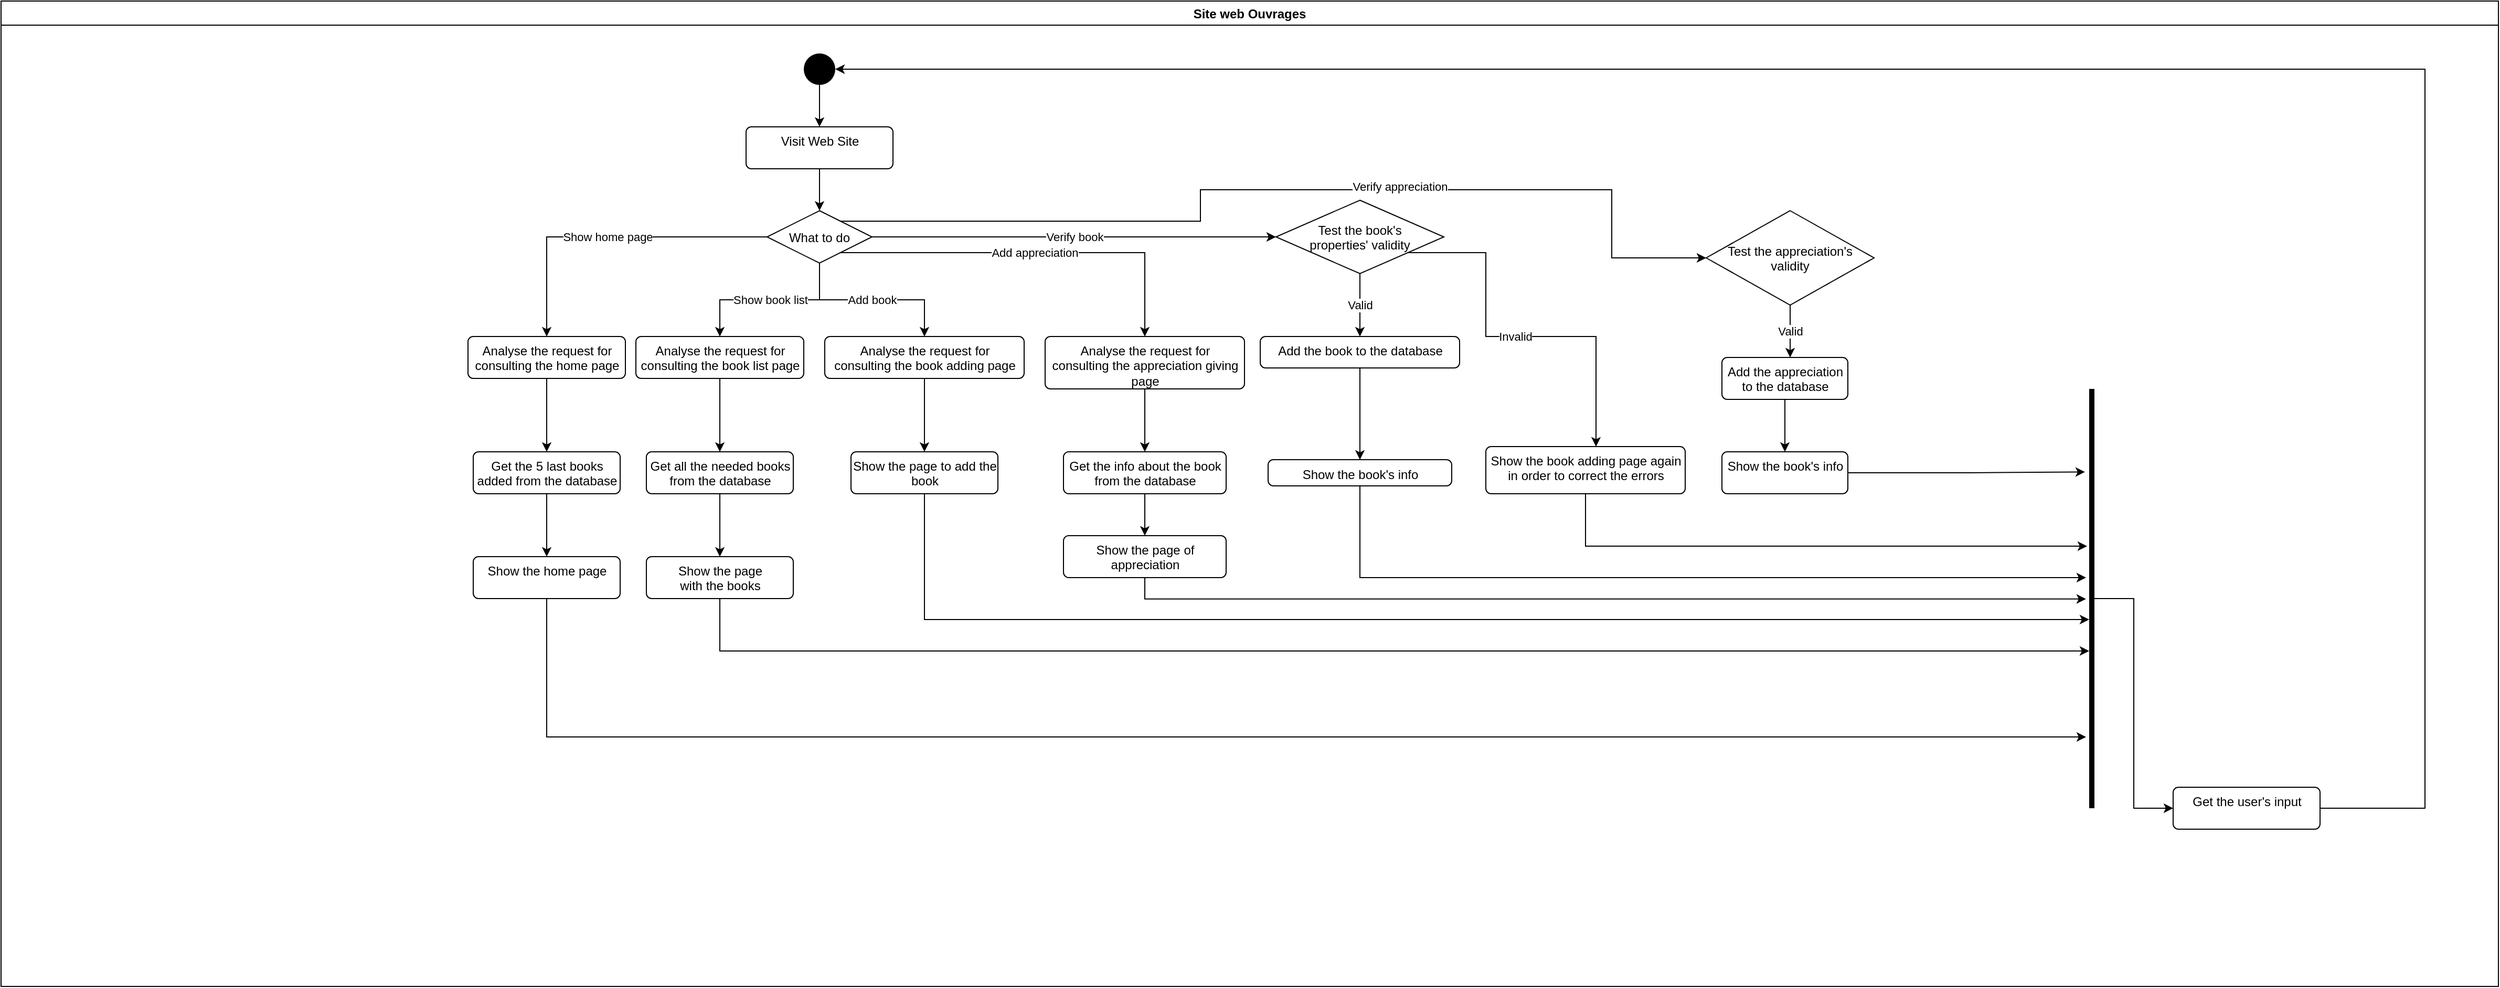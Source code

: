 <mxfile version="17.2.0" type="device"><diagram name="Page-1" id="0783ab3e-0a74-02c8-0abd-f7b4e66b4bec"><mxGraphModel dx="1354" dy="743" grid="1" gridSize="10" guides="1" tooltips="1" connect="1" arrows="1" fold="1" page="1" pageScale="1" pageWidth="850" pageHeight="1100" background="none" math="0" shadow="0"><root><mxCell id="0"/><mxCell id="1" parent="0"/><mxCell id="Y2qN9lBZlda7pWyWXrIT-1" value="Site web Ouvrages" style="swimlane;" vertex="1" parent="1"><mxGeometry x="40" y="80" width="2380" height="940" as="geometry"/></mxCell><mxCell id="Y2qN9lBZlda7pWyWXrIT-5" style="edgeStyle=orthogonalEdgeStyle;rounded=0;orthogonalLoop=1;jettySize=auto;html=1;" edge="1" parent="Y2qN9lBZlda7pWyWXrIT-1" source="Y2qN9lBZlda7pWyWXrIT-2" target="Y2qN9lBZlda7pWyWXrIT-3"><mxGeometry relative="1" as="geometry"/></mxCell><mxCell id="Y2qN9lBZlda7pWyWXrIT-2" value="" style="ellipse;fillColor=#000000;strokeColor=none;" vertex="1" parent="Y2qN9lBZlda7pWyWXrIT-1"><mxGeometry x="765" y="50" width="30" height="30" as="geometry"/></mxCell><mxCell id="Y2qN9lBZlda7pWyWXrIT-6" style="edgeStyle=orthogonalEdgeStyle;rounded=0;orthogonalLoop=1;jettySize=auto;html=1;" edge="1" parent="Y2qN9lBZlda7pWyWXrIT-1" source="Y2qN9lBZlda7pWyWXrIT-3" target="Y2qN9lBZlda7pWyWXrIT-4"><mxGeometry relative="1" as="geometry"/></mxCell><mxCell id="Y2qN9lBZlda7pWyWXrIT-3" value="Visit Web Site" style="html=1;align=center;verticalAlign=top;rounded=1;absoluteArcSize=1;arcSize=10;dashed=0;" vertex="1" parent="Y2qN9lBZlda7pWyWXrIT-1"><mxGeometry x="710" y="120" width="140" height="40" as="geometry"/></mxCell><mxCell id="Y2qN9lBZlda7pWyWXrIT-8" value="Show home page" style="edgeStyle=orthogonalEdgeStyle;rounded=0;orthogonalLoop=1;jettySize=auto;html=1;" edge="1" parent="Y2qN9lBZlda7pWyWXrIT-1" source="Y2qN9lBZlda7pWyWXrIT-4" target="Y2qN9lBZlda7pWyWXrIT-7"><mxGeometry relative="1" as="geometry"/></mxCell><mxCell id="Y2qN9lBZlda7pWyWXrIT-10" value="Show book list" style="edgeStyle=orthogonalEdgeStyle;rounded=0;orthogonalLoop=1;jettySize=auto;html=1;" edge="1" parent="Y2qN9lBZlda7pWyWXrIT-1" source="Y2qN9lBZlda7pWyWXrIT-4" target="Y2qN9lBZlda7pWyWXrIT-9"><mxGeometry relative="1" as="geometry"/></mxCell><mxCell id="Y2qN9lBZlda7pWyWXrIT-12" value="Add book" style="edgeStyle=orthogonalEdgeStyle;rounded=0;orthogonalLoop=1;jettySize=auto;html=1;" edge="1" parent="Y2qN9lBZlda7pWyWXrIT-1" source="Y2qN9lBZlda7pWyWXrIT-4" target="Y2qN9lBZlda7pWyWXrIT-11"><mxGeometry relative="1" as="geometry"/></mxCell><mxCell id="Y2qN9lBZlda7pWyWXrIT-14" value="Add appreciation" style="edgeStyle=orthogonalEdgeStyle;rounded=0;orthogonalLoop=1;jettySize=auto;html=1;" edge="1" parent="Y2qN9lBZlda7pWyWXrIT-1" source="Y2qN9lBZlda7pWyWXrIT-4" target="Y2qN9lBZlda7pWyWXrIT-13"><mxGeometry relative="1" as="geometry"><Array as="points"><mxPoint x="1090" y="240"/></Array></mxGeometry></mxCell><mxCell id="Y2qN9lBZlda7pWyWXrIT-41" value="Verify book" style="edgeStyle=orthogonalEdgeStyle;rounded=0;orthogonalLoop=1;jettySize=auto;html=1;" edge="1" parent="Y2qN9lBZlda7pWyWXrIT-1" source="Y2qN9lBZlda7pWyWXrIT-4" target="Y2qN9lBZlda7pWyWXrIT-40"><mxGeometry relative="1" as="geometry"/></mxCell><mxCell id="Y2qN9lBZlda7pWyWXrIT-49" style="edgeStyle=orthogonalEdgeStyle;rounded=0;orthogonalLoop=1;jettySize=auto;html=1;" edge="1" parent="Y2qN9lBZlda7pWyWXrIT-1" source="Y2qN9lBZlda7pWyWXrIT-4" target="Y2qN9lBZlda7pWyWXrIT-48"><mxGeometry relative="1" as="geometry"><Array as="points"><mxPoint x="1143" y="210"/><mxPoint x="1143" y="180"/><mxPoint x="1535" y="180"/></Array></mxGeometry></mxCell><mxCell id="Y2qN9lBZlda7pWyWXrIT-50" value="Verify appreciation" style="edgeLabel;html=1;align=center;verticalAlign=middle;resizable=0;points=[];" vertex="1" connectable="0" parent="Y2qN9lBZlda7pWyWXrIT-49"><mxGeometry x="0.224" y="3" relative="1" as="geometry"><mxPoint as="offset"/></mxGeometry></mxCell><mxCell id="Y2qN9lBZlda7pWyWXrIT-4" value="What to do" style="rhombus;" vertex="1" parent="Y2qN9lBZlda7pWyWXrIT-1"><mxGeometry x="730" y="200" width="100" height="50" as="geometry"/></mxCell><mxCell id="Y2qN9lBZlda7pWyWXrIT-16" style="edgeStyle=orthogonalEdgeStyle;rounded=0;orthogonalLoop=1;jettySize=auto;html=1;" edge="1" parent="Y2qN9lBZlda7pWyWXrIT-1" source="Y2qN9lBZlda7pWyWXrIT-7" target="Y2qN9lBZlda7pWyWXrIT-15"><mxGeometry relative="1" as="geometry"/></mxCell><mxCell id="Y2qN9lBZlda7pWyWXrIT-7" value="&lt;div&gt;Analyse the request for &lt;br&gt;&lt;/div&gt;&lt;div&gt;consulting the home page&lt;/div&gt;" style="html=1;align=center;verticalAlign=top;rounded=1;absoluteArcSize=1;arcSize=10;dashed=0;" vertex="1" parent="Y2qN9lBZlda7pWyWXrIT-1"><mxGeometry x="445" y="320" width="150" height="40" as="geometry"/></mxCell><mxCell id="Y2qN9lBZlda7pWyWXrIT-20" style="edgeStyle=orthogonalEdgeStyle;rounded=0;orthogonalLoop=1;jettySize=auto;html=1;" edge="1" parent="Y2qN9lBZlda7pWyWXrIT-1" source="Y2qN9lBZlda7pWyWXrIT-9" target="Y2qN9lBZlda7pWyWXrIT-17"><mxGeometry relative="1" as="geometry"/></mxCell><mxCell id="Y2qN9lBZlda7pWyWXrIT-9" value="&lt;div&gt;Analyse the request for &lt;br&gt;&lt;/div&gt;&lt;div&gt;consulting the book list page&lt;/div&gt;" style="html=1;align=center;verticalAlign=top;rounded=1;absoluteArcSize=1;arcSize=10;dashed=0;" vertex="1" parent="Y2qN9lBZlda7pWyWXrIT-1"><mxGeometry x="605" y="320" width="160" height="40" as="geometry"/></mxCell><mxCell id="Y2qN9lBZlda7pWyWXrIT-21" style="edgeStyle=orthogonalEdgeStyle;rounded=0;orthogonalLoop=1;jettySize=auto;html=1;" edge="1" parent="Y2qN9lBZlda7pWyWXrIT-1" source="Y2qN9lBZlda7pWyWXrIT-11" target="Y2qN9lBZlda7pWyWXrIT-18"><mxGeometry relative="1" as="geometry"><mxPoint x="880" y="450" as="targetPoint"/></mxGeometry></mxCell><mxCell id="Y2qN9lBZlda7pWyWXrIT-11" value="&lt;div&gt;Analyse the request for &lt;br&gt;&lt;/div&gt;&lt;div&gt;consulting the book adding page&lt;/div&gt;" style="html=1;align=center;verticalAlign=top;rounded=1;absoluteArcSize=1;arcSize=10;dashed=0;" vertex="1" parent="Y2qN9lBZlda7pWyWXrIT-1"><mxGeometry x="785" y="320" width="190" height="40" as="geometry"/></mxCell><mxCell id="Y2qN9lBZlda7pWyWXrIT-22" style="edgeStyle=orthogonalEdgeStyle;rounded=0;orthogonalLoop=1;jettySize=auto;html=1;" edge="1" parent="Y2qN9lBZlda7pWyWXrIT-1" source="Y2qN9lBZlda7pWyWXrIT-13" target="Y2qN9lBZlda7pWyWXrIT-19"><mxGeometry relative="1" as="geometry"/></mxCell><mxCell id="Y2qN9lBZlda7pWyWXrIT-13" value="&lt;div&gt;Analyse the request for &lt;br&gt;&lt;/div&gt;&lt;div&gt;consulting the appreciation giving&lt;br&gt;&lt;/div&gt;page " style="html=1;align=center;verticalAlign=top;rounded=1;absoluteArcSize=1;arcSize=10;dashed=0;" vertex="1" parent="Y2qN9lBZlda7pWyWXrIT-1"><mxGeometry x="995" y="320" width="190" height="50" as="geometry"/></mxCell><mxCell id="Y2qN9lBZlda7pWyWXrIT-31" style="edgeStyle=orthogonalEdgeStyle;rounded=0;orthogonalLoop=1;jettySize=auto;html=1;" edge="1" parent="Y2qN9lBZlda7pWyWXrIT-1" source="Y2qN9lBZlda7pWyWXrIT-15" target="Y2qN9lBZlda7pWyWXrIT-30"><mxGeometry relative="1" as="geometry"/></mxCell><mxCell id="Y2qN9lBZlda7pWyWXrIT-15" value="&lt;div&gt;Get the 5 last books &lt;br&gt;&lt;/div&gt;&lt;div&gt;added from the database&lt;br&gt;&lt;/div&gt;" style="html=1;align=center;verticalAlign=top;rounded=1;absoluteArcSize=1;arcSize=10;dashed=0;" vertex="1" parent="Y2qN9lBZlda7pWyWXrIT-1"><mxGeometry x="450" y="430" width="140" height="40" as="geometry"/></mxCell><mxCell id="Y2qN9lBZlda7pWyWXrIT-28" style="edgeStyle=orthogonalEdgeStyle;rounded=0;orthogonalLoop=1;jettySize=auto;html=1;" edge="1" parent="Y2qN9lBZlda7pWyWXrIT-1" source="Y2qN9lBZlda7pWyWXrIT-17" target="Y2qN9lBZlda7pWyWXrIT-27"><mxGeometry relative="1" as="geometry"/></mxCell><mxCell id="Y2qN9lBZlda7pWyWXrIT-17" value="&lt;div&gt;Get all the needed books&lt;/div&gt;&lt;div&gt;from the database&lt;br&gt;&lt;/div&gt;" style="html=1;align=center;verticalAlign=top;rounded=1;absoluteArcSize=1;arcSize=10;dashed=0;" vertex="1" parent="Y2qN9lBZlda7pWyWXrIT-1"><mxGeometry x="615" y="430" width="140" height="40" as="geometry"/></mxCell><mxCell id="Y2qN9lBZlda7pWyWXrIT-18" value="&lt;div&gt;Show the page to add the&lt;/div&gt;&lt;div&gt;book&lt;br&gt;&lt;/div&gt;" style="html=1;align=center;verticalAlign=top;rounded=1;absoluteArcSize=1;arcSize=10;dashed=0;" vertex="1" parent="Y2qN9lBZlda7pWyWXrIT-1"><mxGeometry x="810" y="430" width="140" height="40" as="geometry"/></mxCell><mxCell id="Y2qN9lBZlda7pWyWXrIT-34" style="edgeStyle=orthogonalEdgeStyle;rounded=0;orthogonalLoop=1;jettySize=auto;html=1;" edge="1" parent="Y2qN9lBZlda7pWyWXrIT-1" source="Y2qN9lBZlda7pWyWXrIT-19" target="Y2qN9lBZlda7pWyWXrIT-33"><mxGeometry relative="1" as="geometry"/></mxCell><mxCell id="Y2qN9lBZlda7pWyWXrIT-19" value="&lt;div&gt;Get the info about the book &lt;br&gt;&lt;/div&gt;&lt;div&gt;from the database&lt;/div&gt;" style="html=1;align=center;verticalAlign=top;rounded=1;absoluteArcSize=1;arcSize=10;dashed=0;" vertex="1" parent="Y2qN9lBZlda7pWyWXrIT-1"><mxGeometry x="1012.5" y="430" width="155" height="40" as="geometry"/></mxCell><mxCell id="Y2qN9lBZlda7pWyWXrIT-27" value="&lt;div&gt;Show the page &lt;br&gt;&lt;/div&gt;&lt;div&gt;with the books&lt;br&gt;&lt;/div&gt;" style="html=1;align=center;verticalAlign=top;rounded=1;absoluteArcSize=1;arcSize=10;dashed=0;" vertex="1" parent="Y2qN9lBZlda7pWyWXrIT-1"><mxGeometry x="615" y="530" width="140" height="40" as="geometry"/></mxCell><mxCell id="Y2qN9lBZlda7pWyWXrIT-30" value="Show the home page" style="html=1;align=center;verticalAlign=top;rounded=1;absoluteArcSize=1;arcSize=10;dashed=0;" vertex="1" parent="Y2qN9lBZlda7pWyWXrIT-1"><mxGeometry x="450" y="530" width="140" height="40" as="geometry"/></mxCell><mxCell id="Y2qN9lBZlda7pWyWXrIT-33" value="&lt;div&gt;Show the page of &lt;br&gt;&lt;/div&gt;&lt;div&gt;appreciation&lt;br&gt;&lt;/div&gt;" style="html=1;align=center;verticalAlign=top;rounded=1;absoluteArcSize=1;arcSize=10;dashed=0;" vertex="1" parent="Y2qN9lBZlda7pWyWXrIT-1"><mxGeometry x="1012.5" y="510" width="155" height="40" as="geometry"/></mxCell><mxCell id="Y2qN9lBZlda7pWyWXrIT-42" value="Invalid" style="edgeStyle=orthogonalEdgeStyle;rounded=0;orthogonalLoop=1;jettySize=auto;html=1;" edge="1" parent="Y2qN9lBZlda7pWyWXrIT-1" source="Y2qN9lBZlda7pWyWXrIT-40" target="Y2qN9lBZlda7pWyWXrIT-52"><mxGeometry relative="1" as="geometry"><Array as="points"><mxPoint x="1415" y="240"/><mxPoint x="1415" y="320"/><mxPoint x="1520" y="320"/></Array></mxGeometry></mxCell><mxCell id="Y2qN9lBZlda7pWyWXrIT-40" value="Test the book's &#xA;properties' validity" style="rhombus;" vertex="1" parent="Y2qN9lBZlda7pWyWXrIT-1"><mxGeometry x="1215" y="190" width="160" height="70" as="geometry"/></mxCell><mxCell id="Y2qN9lBZlda7pWyWXrIT-57" style="edgeStyle=orthogonalEdgeStyle;rounded=0;orthogonalLoop=1;jettySize=auto;html=1;" edge="1" parent="Y2qN9lBZlda7pWyWXrIT-1" source="Y2qN9lBZlda7pWyWXrIT-44" target="Y2qN9lBZlda7pWyWXrIT-56"><mxGeometry relative="1" as="geometry"/></mxCell><mxCell id="Y2qN9lBZlda7pWyWXrIT-44" value="Add the book to the database" style="html=1;align=center;verticalAlign=top;rounded=1;absoluteArcSize=1;arcSize=10;dashed=0;" vertex="1" parent="Y2qN9lBZlda7pWyWXrIT-1"><mxGeometry x="1200" y="320" width="190" height="30" as="geometry"/></mxCell><mxCell id="Y2qN9lBZlda7pWyWXrIT-43" value="Valid" style="edgeStyle=orthogonalEdgeStyle;rounded=0;orthogonalLoop=1;jettySize=auto;html=1;" edge="1" parent="Y2qN9lBZlda7pWyWXrIT-1" source="Y2qN9lBZlda7pWyWXrIT-40" target="Y2qN9lBZlda7pWyWXrIT-44"><mxGeometry relative="1" as="geometry"><mxPoint x="1295" y="320" as="targetPoint"/></mxGeometry></mxCell><mxCell id="Y2qN9lBZlda7pWyWXrIT-48" value="Test the appreciation's &#xA;validity" style="rhombus;" vertex="1" parent="Y2qN9lBZlda7pWyWXrIT-1"><mxGeometry x="1625" y="200" width="160" height="90" as="geometry"/></mxCell><mxCell id="Y2qN9lBZlda7pWyWXrIT-52" value="&lt;div&gt;Show the book adding page again&lt;/div&gt;&lt;div&gt;in order to correct the errors&lt;br&gt;&lt;/div&gt;" style="html=1;align=center;verticalAlign=top;rounded=1;absoluteArcSize=1;arcSize=10;dashed=0;" vertex="1" parent="Y2qN9lBZlda7pWyWXrIT-1"><mxGeometry x="1415" y="425" width="190" height="45" as="geometry"/></mxCell><mxCell id="Y2qN9lBZlda7pWyWXrIT-56" value="Show the book's info" style="html=1;align=center;verticalAlign=top;rounded=1;absoluteArcSize=1;arcSize=10;dashed=0;" vertex="1" parent="Y2qN9lBZlda7pWyWXrIT-1"><mxGeometry x="1207.5" y="437.5" width="175" height="25" as="geometry"/></mxCell><mxCell id="Y2qN9lBZlda7pWyWXrIT-63" style="edgeStyle=orthogonalEdgeStyle;rounded=0;orthogonalLoop=1;jettySize=auto;html=1;" edge="1" parent="Y2qN9lBZlda7pWyWXrIT-1" source="Y2qN9lBZlda7pWyWXrIT-61" target="Y2qN9lBZlda7pWyWXrIT-62"><mxGeometry relative="1" as="geometry"><Array as="points"><mxPoint x="1700" y="400"/><mxPoint x="1700" y="400"/></Array></mxGeometry></mxCell><mxCell id="Y2qN9lBZlda7pWyWXrIT-61" value="&lt;div&gt;Add the appreciation &lt;br&gt;&lt;/div&gt;&lt;div&gt;to the database&lt;/div&gt;" style="html=1;align=center;verticalAlign=top;rounded=1;absoluteArcSize=1;arcSize=10;dashed=0;" vertex="1" parent="Y2qN9lBZlda7pWyWXrIT-1"><mxGeometry x="1640" y="340" width="120" height="40" as="geometry"/></mxCell><mxCell id="Y2qN9lBZlda7pWyWXrIT-60" value="Valid" style="edgeStyle=orthogonalEdgeStyle;rounded=0;orthogonalLoop=1;jettySize=auto;html=1;" edge="1" parent="Y2qN9lBZlda7pWyWXrIT-1" source="Y2qN9lBZlda7pWyWXrIT-48" target="Y2qN9lBZlda7pWyWXrIT-61"><mxGeometry relative="1" as="geometry"><mxPoint x="1705" y="360" as="targetPoint"/><Array as="points"><mxPoint x="1705" y="330"/><mxPoint x="1705" y="330"/></Array></mxGeometry></mxCell><mxCell id="Y2qN9lBZlda7pWyWXrIT-62" value="Show the book's info" style="html=1;align=center;verticalAlign=top;rounded=1;absoluteArcSize=1;arcSize=10;dashed=0;" vertex="1" parent="Y2qN9lBZlda7pWyWXrIT-1"><mxGeometry x="1640" y="430" width="120" height="40" as="geometry"/></mxCell><mxCell id="Y2qN9lBZlda7pWyWXrIT-24" value="" style="html=1;points=[];perimeter=orthogonalPerimeter;fillColor=#000000;strokeColor=none;" vertex="1" parent="Y2qN9lBZlda7pWyWXrIT-1"><mxGeometry x="1990" y="370" width="5" height="400" as="geometry"/></mxCell><mxCell id="Y2qN9lBZlda7pWyWXrIT-25" style="edgeStyle=orthogonalEdgeStyle;rounded=0;orthogonalLoop=1;jettySize=auto;html=1;" edge="1" parent="Y2qN9lBZlda7pWyWXrIT-1" source="Y2qN9lBZlda7pWyWXrIT-18" target="Y2qN9lBZlda7pWyWXrIT-24"><mxGeometry relative="1" as="geometry"><mxPoint x="1645" y="570" as="targetPoint"/><Array as="points"><mxPoint x="880" y="590"/></Array></mxGeometry></mxCell><mxCell id="Y2qN9lBZlda7pWyWXrIT-53" value="Get the user's input" style="html=1;align=center;verticalAlign=top;rounded=1;absoluteArcSize=1;arcSize=10;dashed=0;" vertex="1" parent="Y2qN9lBZlda7pWyWXrIT-1"><mxGeometry x="2070" y="750" width="140" height="40" as="geometry"/></mxCell><mxCell id="Y2qN9lBZlda7pWyWXrIT-32" style="edgeStyle=orthogonalEdgeStyle;rounded=0;orthogonalLoop=1;jettySize=auto;html=1;entryX=-0.6;entryY=0.83;entryDx=0;entryDy=0;entryPerimeter=0;" edge="1" parent="Y2qN9lBZlda7pWyWXrIT-1" source="Y2qN9lBZlda7pWyWXrIT-30" target="Y2qN9lBZlda7pWyWXrIT-24"><mxGeometry relative="1" as="geometry"><Array as="points"><mxPoint x="520" y="702"/></Array></mxGeometry></mxCell><mxCell id="Y2qN9lBZlda7pWyWXrIT-29" style="edgeStyle=orthogonalEdgeStyle;rounded=0;orthogonalLoop=1;jettySize=auto;html=1;entryX=0;entryY=0.625;entryDx=0;entryDy=0;entryPerimeter=0;" edge="1" parent="Y2qN9lBZlda7pWyWXrIT-1" source="Y2qN9lBZlda7pWyWXrIT-27" target="Y2qN9lBZlda7pWyWXrIT-24"><mxGeometry relative="1" as="geometry"><mxPoint x="1685" y="620" as="targetPoint"/><Array as="points"><mxPoint x="685" y="620"/></Array></mxGeometry></mxCell><mxCell id="Y2qN9lBZlda7pWyWXrIT-58" style="edgeStyle=orthogonalEdgeStyle;rounded=0;orthogonalLoop=1;jettySize=auto;html=1;entryX=-0.6;entryY=0.45;entryDx=0;entryDy=0;entryPerimeter=0;" edge="1" parent="Y2qN9lBZlda7pWyWXrIT-1" source="Y2qN9lBZlda7pWyWXrIT-56" target="Y2qN9lBZlda7pWyWXrIT-24"><mxGeometry relative="1" as="geometry"><mxPoint x="2215" y="540" as="targetPoint"/><Array as="points"><mxPoint x="1295" y="550"/></Array></mxGeometry></mxCell><mxCell id="Y2qN9lBZlda7pWyWXrIT-59" style="edgeStyle=orthogonalEdgeStyle;rounded=0;orthogonalLoop=1;jettySize=auto;html=1;entryX=-0.4;entryY=0.375;entryDx=0;entryDy=0;entryPerimeter=0;" edge="1" parent="Y2qN9lBZlda7pWyWXrIT-1" source="Y2qN9lBZlda7pWyWXrIT-52" target="Y2qN9lBZlda7pWyWXrIT-24"><mxGeometry relative="1" as="geometry"><mxPoint x="2195" y="520" as="targetPoint"/><Array as="points"><mxPoint x="1510" y="520"/></Array></mxGeometry></mxCell><mxCell id="Y2qN9lBZlda7pWyWXrIT-64" style="edgeStyle=orthogonalEdgeStyle;rounded=0;orthogonalLoop=1;jettySize=auto;html=1;entryX=-0.8;entryY=0.198;entryDx=0;entryDy=0;entryPerimeter=0;" edge="1" parent="Y2qN9lBZlda7pWyWXrIT-1" source="Y2qN9lBZlda7pWyWXrIT-62" target="Y2qN9lBZlda7pWyWXrIT-24"><mxGeometry relative="1" as="geometry"/></mxCell><mxCell id="Y2qN9lBZlda7pWyWXrIT-55" style="edgeStyle=orthogonalEdgeStyle;rounded=0;orthogonalLoop=1;jettySize=auto;html=1;" edge="1" parent="Y2qN9lBZlda7pWyWXrIT-1" source="Y2qN9lBZlda7pWyWXrIT-53" target="Y2qN9lBZlda7pWyWXrIT-2"><mxGeometry relative="1" as="geometry"><mxPoint x="2265" y="120" as="targetPoint"/><Array as="points"><mxPoint x="2310" y="770"/><mxPoint x="2310" y="65"/></Array></mxGeometry></mxCell><mxCell id="Y2qN9lBZlda7pWyWXrIT-54" style="edgeStyle=orthogonalEdgeStyle;rounded=0;orthogonalLoop=1;jettySize=auto;html=1;" edge="1" parent="Y2qN9lBZlda7pWyWXrIT-1" source="Y2qN9lBZlda7pWyWXrIT-24" target="Y2qN9lBZlda7pWyWXrIT-53"><mxGeometry relative="1" as="geometry"/></mxCell><mxCell id="Y2qN9lBZlda7pWyWXrIT-35" style="edgeStyle=orthogonalEdgeStyle;rounded=0;orthogonalLoop=1;jettySize=auto;html=1;entryX=-0.61;entryY=0.501;entryDx=0;entryDy=0;entryPerimeter=0;" edge="1" parent="Y2qN9lBZlda7pWyWXrIT-1" source="Y2qN9lBZlda7pWyWXrIT-33" target="Y2qN9lBZlda7pWyWXrIT-24"><mxGeometry relative="1" as="geometry"><mxPoint x="1960" y="570" as="targetPoint"/><Array as="points"><mxPoint x="1090" y="570"/></Array></mxGeometry></mxCell></root></mxGraphModel></diagram></mxfile>